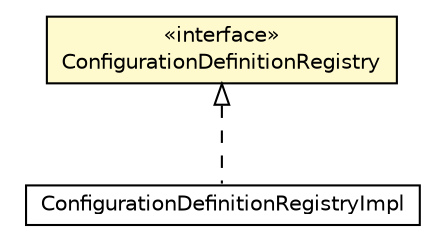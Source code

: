 #!/usr/local/bin/dot
#
# Class diagram 
# Generated by UMLGraph version R5_6-24-gf6e263 (http://www.umlgraph.org/)
#

digraph G {
	edge [fontname="Helvetica",fontsize=10,labelfontname="Helvetica",labelfontsize=10];
	node [fontname="Helvetica",fontsize=10,shape=plaintext];
	nodesep=0.25;
	ranksep=0.5;
	// org.universAAL.ucc.configuration.configdefinitionregistry.ConfigurationDefinitionRegistryImpl
	c2992186 [label=<<table title="org.universAAL.ucc.configuration.configdefinitionregistry.ConfigurationDefinitionRegistryImpl" border="0" cellborder="1" cellspacing="0" cellpadding="2" port="p" href="../ConfigurationDefinitionRegistryImpl.html">
		<tr><td><table border="0" cellspacing="0" cellpadding="1">
<tr><td align="center" balign="center"> ConfigurationDefinitionRegistryImpl </td></tr>
		</table></td></tr>
		</table>>, URL="../ConfigurationDefinitionRegistryImpl.html", fontname="Helvetica", fontcolor="black", fontsize=10.0];
	// org.universAAL.ucc.configuration.configdefinitionregistry.interfaces.ConfigurationDefinitionRegistry
	c2992188 [label=<<table title="org.universAAL.ucc.configuration.configdefinitionregistry.interfaces.ConfigurationDefinitionRegistry" border="0" cellborder="1" cellspacing="0" cellpadding="2" port="p" bgcolor="lemonChiffon" href="./ConfigurationDefinitionRegistry.html">
		<tr><td><table border="0" cellspacing="0" cellpadding="1">
<tr><td align="center" balign="center"> &#171;interface&#187; </td></tr>
<tr><td align="center" balign="center"> ConfigurationDefinitionRegistry </td></tr>
		</table></td></tr>
		</table>>, URL="./ConfigurationDefinitionRegistry.html", fontname="Helvetica", fontcolor="black", fontsize=10.0];
	//org.universAAL.ucc.configuration.configdefinitionregistry.ConfigurationDefinitionRegistryImpl implements org.universAAL.ucc.configuration.configdefinitionregistry.interfaces.ConfigurationDefinitionRegistry
	c2992188:p -> c2992186:p [dir=back,arrowtail=empty,style=dashed];
}

